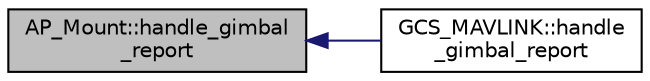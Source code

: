 digraph "AP_Mount::handle_gimbal_report"
{
 // INTERACTIVE_SVG=YES
  edge [fontname="Helvetica",fontsize="10",labelfontname="Helvetica",labelfontsize="10"];
  node [fontname="Helvetica",fontsize="10",shape=record];
  rankdir="LR";
  Node1 [label="AP_Mount::handle_gimbal\l_report",height=0.2,width=0.4,color="black", fillcolor="grey75", style="filled" fontcolor="black"];
  Node1 -> Node2 [dir="back",color="midnightblue",fontsize="10",style="solid",fontname="Helvetica"];
  Node2 [label="GCS_MAVLINK::handle\l_gimbal_report",height=0.2,width=0.4,color="black", fillcolor="white", style="filled",URL="$classGCS__MAVLINK.html#a15e33a33b1e1d869b2341ef4f7ff66b1"];
}
